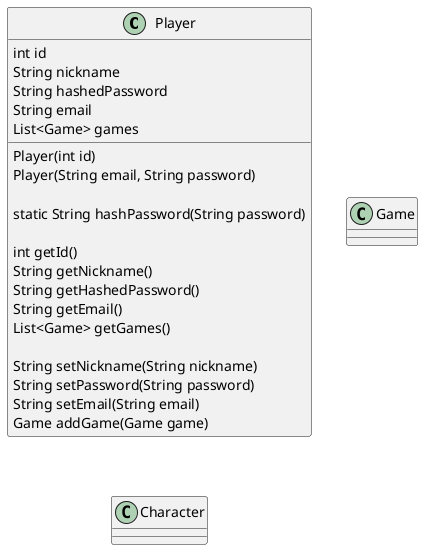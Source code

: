@startuml

class "Player" {
    int id
    String nickname
    String hashedPassword
    String email
    List<Game> games

    Player(int id)
    Player(String email, String password)

    static String hashPassword(String password)

    int getId()
    String getNickname()
    String getHashedPassword()
    String getEmail()
    List<Game> getGames()

    String setNickname(String nickname)
    String setPassword(String password)
    String setEmail(String email)
    Game addGame(Game game)

}

class "Game"
class "Character"


@enduml